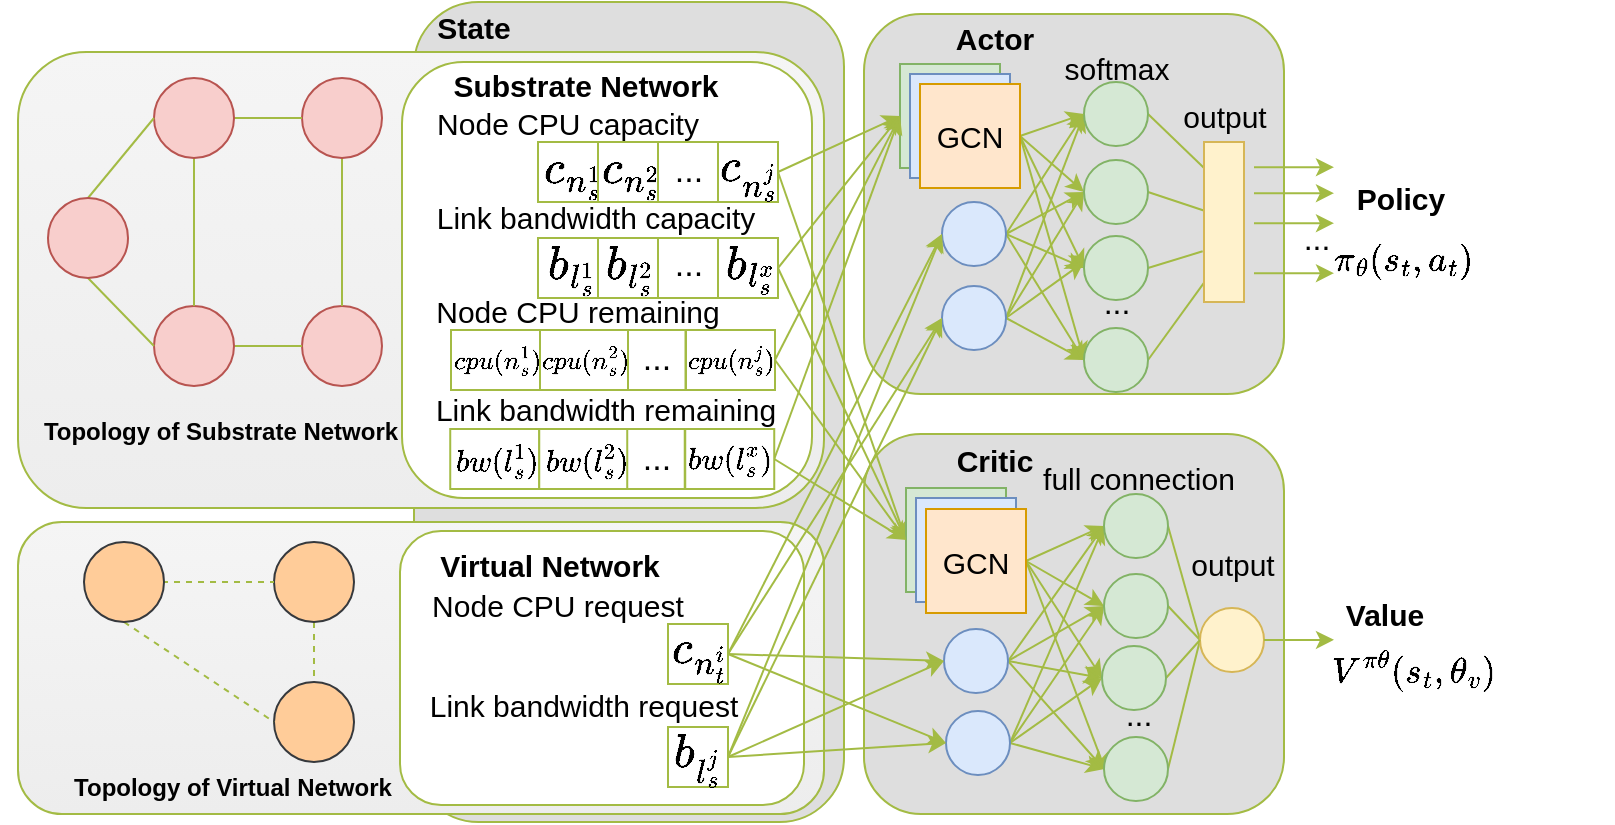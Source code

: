 <mxfile>
    <diagram id="bUGtnIIeNgMEQNAdtqXJ" name="第 1 页">
        <mxGraphModel dx="640" dy="590" grid="1" gridSize="10" guides="1" tooltips="1" connect="1" arrows="1" fold="1" page="1" pageScale="1" pageWidth="782" pageHeight="415" math="1" shadow="0">
            <root>
                <mxCell id="0"/>
                <mxCell id="1" parent="0"/>
                <mxCell id="161" value="" style="rounded=1;whiteSpace=wrap;html=1;fontSize=15;fillColor=#DEDEDE;fontColor=#333333;strokeColor=#A3BB44;gradientColor=none;autosize=0;" parent="1" vertex="1">
                    <mxGeometry x="432" y="217" width="210" height="190" as="geometry"/>
                </mxCell>
                <mxCell id="12" value="" style="rounded=1;whiteSpace=wrap;fillColor=#DEDEDE;fontColor=#333333;strokeColor=#A3BB44;autosize=0;" parent="1" vertex="1">
                    <mxGeometry x="207" y="1" width="215" height="410" as="geometry"/>
                </mxCell>
                <mxCell id="40" value="" style="rounded=1;whiteSpace=wrap;html=1;fontSize=15;fillColor=#f5f5f5;fontColor=#333333;strokeColor=#A3BB44;gradientColor=#EDEDED;glass=0;shadow=0;autosize=0;labelBorderColor=none;" parent="1" vertex="1">
                    <mxGeometry x="9" y="26" width="403" height="228" as="geometry"/>
                </mxCell>
                <mxCell id="41" value="" style="rounded=1;whiteSpace=wrap;html=1;fontSize=15;fillColor=#f5f5f5;fontColor=#333333;strokeColor=#A3BB44;gradientColor=#EDEDED;autosize=0;glass=0;sketch=0;shadow=0;" parent="1" vertex="1">
                    <mxGeometry x="9" y="261" width="403" height="146" as="geometry"/>
                </mxCell>
                <mxCell id="38" value="Topology of Substrate Network" style="text;html=1;align=center;verticalAlign=middle;resizable=0;points=[];autosize=0;strokeColor=none;fillColor=none;fontSize=12;rounded=0;fontStyle=1" parent="1" vertex="1">
                    <mxGeometry y="206" width="220" height="20" as="geometry"/>
                </mxCell>
                <mxCell id="39" value="Topology of Virtual Network" style="text;html=1;align=center;verticalAlign=middle;resizable=0;points=[];autosize=0;strokeColor=none;fillColor=none;fontSize=12;rounded=0;fontStyle=1" parent="1" vertex="1">
                    <mxGeometry x="16" y="384" width="200" height="20" as="geometry"/>
                </mxCell>
                <mxCell id="14" value="" style="ellipse;whiteSpace=wrap;html=1;aspect=fixed;fillColor=#f8cecc;strokeColor=#b85450;autosize=0;rounded=0;" parent="1" vertex="1">
                    <mxGeometry x="151" y="153" width="40" height="40" as="geometry"/>
                </mxCell>
                <mxCell id="36" style="edgeStyle=none;html=1;exitX=1;exitY=0.5;exitDx=0;exitDy=0;entryX=0;entryY=0.5;entryDx=0;entryDy=0;endArrow=none;endFill=0;strokeColor=#A3BB44;rounded=0;" parent="1" source="21" target="14" edge="1">
                    <mxGeometry relative="1" as="geometry"/>
                </mxCell>
                <mxCell id="21" value="" style="ellipse;whiteSpace=wrap;html=1;aspect=fixed;fillColor=#f8cecc;strokeColor=#b85450;autosize=0;rounded=0;" parent="1" vertex="1">
                    <mxGeometry x="77" y="153" width="40" height="40" as="geometry"/>
                </mxCell>
                <mxCell id="34" style="edgeStyle=none;html=1;exitX=0.5;exitY=1;exitDx=0;exitDy=0;entryX=0.5;entryY=0;entryDx=0;entryDy=0;endArrow=none;endFill=0;strokeColor=#A3BB44;rounded=0;" parent="1" source="22" target="14" edge="1">
                    <mxGeometry relative="1" as="geometry"/>
                </mxCell>
                <mxCell id="22" value="" style="ellipse;whiteSpace=wrap;html=1;aspect=fixed;fillColor=#f8cecc;strokeColor=#b85450;autosize=0;rounded=0;" parent="1" vertex="1">
                    <mxGeometry x="151" y="39" width="40" height="40" as="geometry"/>
                </mxCell>
                <mxCell id="33" style="edgeStyle=none;html=1;exitX=1;exitY=0.5;exitDx=0;exitDy=0;entryX=0;entryY=0.5;entryDx=0;entryDy=0;endArrow=none;endFill=0;strokeColor=#A3BB44;rounded=0;" parent="1" source="23" target="22" edge="1">
                    <mxGeometry relative="1" as="geometry"/>
                </mxCell>
                <mxCell id="35" style="edgeStyle=none;html=1;exitX=0.5;exitY=1;exitDx=0;exitDy=0;entryX=0.5;entryY=0;entryDx=0;entryDy=0;endArrow=none;endFill=0;strokeColor=#A3BB44;rounded=0;" parent="1" source="23" target="21" edge="1">
                    <mxGeometry relative="1" as="geometry"/>
                </mxCell>
                <mxCell id="23" value="" style="ellipse;whiteSpace=wrap;html=1;aspect=fixed;fillColor=#f8cecc;strokeColor=#b85450;autosize=0;rounded=0;" parent="1" vertex="1">
                    <mxGeometry x="77" y="39" width="40" height="40" as="geometry"/>
                </mxCell>
                <mxCell id="31" style="edgeStyle=none;html=1;exitX=0.5;exitY=0;exitDx=0;exitDy=0;entryX=0;entryY=0.5;entryDx=0;entryDy=0;endArrow=none;endFill=0;strokeColor=#A3BB44;rounded=0;" parent="1" source="24" target="23" edge="1">
                    <mxGeometry relative="1" as="geometry"/>
                </mxCell>
                <mxCell id="32" style="edgeStyle=none;html=1;exitX=0.5;exitY=1;exitDx=0;exitDy=0;entryX=0;entryY=0.5;entryDx=0;entryDy=0;endArrow=none;endFill=0;strokeColor=#A3BB44;rounded=0;" parent="1" source="24" target="21" edge="1">
                    <mxGeometry relative="1" as="geometry">
                        <mxPoint x="44" y="140" as="sourcePoint"/>
                    </mxGeometry>
                </mxCell>
                <mxCell id="24" value="" style="ellipse;whiteSpace=wrap;html=1;aspect=fixed;fillColor=#f8cecc;strokeColor=#b85450;autosize=0;rounded=0;" parent="1" vertex="1">
                    <mxGeometry x="24" y="99" width="40" height="40" as="geometry"/>
                </mxCell>
                <mxCell id="25" value="" style="ellipse;whiteSpace=wrap;html=1;aspect=fixed;fillColor=#ffcc99;strokeColor=#36393d;autosize=0;rounded=0;" parent="1" vertex="1">
                    <mxGeometry x="137" y="341" width="40" height="40" as="geometry"/>
                </mxCell>
                <mxCell id="30" style="edgeStyle=none;html=1;exitX=0.5;exitY=1;exitDx=0;exitDy=0;entryX=0.5;entryY=0;entryDx=0;entryDy=0;endArrow=none;endFill=0;strokeColor=#A3BB44;dashed=1;rounded=0;" parent="1" source="26" target="25" edge="1">
                    <mxGeometry relative="1" as="geometry"/>
                </mxCell>
                <mxCell id="26" value="" style="ellipse;whiteSpace=wrap;html=1;aspect=fixed;fillColor=#ffcc99;strokeColor=#36393d;autosize=0;rounded=0;" parent="1" vertex="1">
                    <mxGeometry x="137" y="271" width="40" height="40" as="geometry"/>
                </mxCell>
                <mxCell id="28" style="edgeStyle=none;html=1;exitX=0.5;exitY=1;exitDx=0;exitDy=0;entryX=0;entryY=0.5;entryDx=0;entryDy=0;endArrow=none;endFill=0;strokeColor=#A3BB44;dashed=1;rounded=0;" parent="1" source="27" target="25" edge="1">
                    <mxGeometry relative="1" as="geometry"/>
                </mxCell>
                <mxCell id="29" style="edgeStyle=none;html=1;exitX=1;exitY=0.5;exitDx=0;exitDy=0;endArrow=none;endFill=0;strokeColor=#A3BB44;dashed=1;rounded=0;" parent="1" target="26" edge="1">
                    <mxGeometry relative="1" as="geometry">
                        <mxPoint x="63" y="291" as="sourcePoint"/>
                    </mxGeometry>
                </mxCell>
                <mxCell id="27" value="" style="ellipse;whiteSpace=wrap;html=1;aspect=fixed;fillColor=#ffcc99;strokeColor=#36393d;autosize=0;rounded=0;" parent="1" vertex="1">
                    <mxGeometry x="42" y="271" width="40" height="40" as="geometry"/>
                </mxCell>
                <mxCell id="42" value="State" style="text;align=center;verticalAlign=middle;resizable=0;points=[];autosize=0;strokeColor=none;fillColor=none;fontSize=15;fontStyle=1;rounded=0;" parent="1" vertex="1">
                    <mxGeometry x="212" y="3" width="50" height="20" as="geometry"/>
                </mxCell>
                <mxCell id="66" value="" style="rounded=1;whiteSpace=wrap;fontSize=15;fillColor=default;gradientColor=none;autosize=0;strokeColor=#A3BB44;" parent="1" vertex="1">
                    <mxGeometry x="201" y="31" width="205" height="218" as="geometry"/>
                </mxCell>
                <mxCell id="85" value="" style="rounded=1;whiteSpace=wrap;fontSize=15;fillColor=default;gradientColor=none;autosize=0;strokeColor=#A3BB44;" parent="1" vertex="1">
                    <mxGeometry x="200" y="265.5" width="202" height="137" as="geometry"/>
                </mxCell>
                <mxCell id="50" value="Virtual Network" style="text;align=center;verticalAlign=middle;resizable=0;points=[];autosize=0;strokeColor=none;fillColor=none;fontSize=15;fontStyle=1;rounded=0;" parent="1" vertex="1">
                    <mxGeometry x="210" y="272" width="130" height="20" as="geometry"/>
                </mxCell>
                <mxCell id="51" value="Node CPU request" style="text;align=center;verticalAlign=middle;resizable=0;points=[];autosize=0;strokeColor=none;fillColor=none;fontSize=15;rounded=0;" parent="1" vertex="1">
                    <mxGeometry x="209" y="292" width="140" height="20" as="geometry"/>
                </mxCell>
                <mxCell id="52" value="Link bandwidth request" style="text;align=center;verticalAlign=middle;resizable=0;points=[];autosize=0;strokeColor=none;fillColor=none;fontSize=15;rounded=0;" parent="1" vertex="1">
                    <mxGeometry x="207" y="342" width="170" height="20" as="geometry"/>
                </mxCell>
                <mxCell id="43" value="Substrate Network" style="text;align=center;verticalAlign=middle;resizable=0;points=[];autosize=0;strokeColor=none;fillColor=none;fontSize=15;fontStyle=1;rounded=0;" parent="1" vertex="1">
                    <mxGeometry x="218" y="32" width="150" height="20" as="geometry"/>
                </mxCell>
                <mxCell id="44" value="Node CPU capacity" style="text;align=center;verticalAlign=middle;resizable=0;points=[];autosize=0;strokeColor=none;fillColor=none;fontSize=15;rounded=0;" parent="1" vertex="1">
                    <mxGeometry x="209" y="51" width="150" height="20" as="geometry"/>
                </mxCell>
                <mxCell id="46" value="Node CPU remaining" style="text;align=center;verticalAlign=middle;resizable=0;points=[];autosize=0;strokeColor=none;fillColor=none;fontSize=15;rounded=0;" parent="1" vertex="1">
                    <mxGeometry x="209" y="145" width="160" height="20" as="geometry"/>
                </mxCell>
                <mxCell id="47" value="Link bandwidth remaining" style="text;align=center;verticalAlign=middle;resizable=0;points=[];autosize=0;strokeColor=none;fillColor=none;fontSize=15;rounded=0;" parent="1" vertex="1">
                    <mxGeometry x="208" y="194" width="190" height="20" as="geometry"/>
                </mxCell>
                <mxCell id="160" value="" style="rounded=1;whiteSpace=wrap;html=1;fontSize=15;fillColor=#DEDEDE;fontColor=#333333;strokeColor=#A3BB44;gradientColor=none;autosize=0;" parent="1" vertex="1">
                    <mxGeometry x="432" y="7" width="210" height="190" as="geometry"/>
                </mxCell>
                <mxCell id="162" value="Actor" style="text;html=1;align=center;verticalAlign=middle;resizable=0;points=[];autosize=0;strokeColor=none;fillColor=none;fontSize=15;fontStyle=1;rounded=0;" parent="1" vertex="1">
                    <mxGeometry x="472" y="9" width="50" height="20" as="geometry"/>
                </mxCell>
                <mxCell id="163" value="Critic" style="text;html=1;align=center;verticalAlign=middle;resizable=0;points=[];autosize=0;strokeColor=none;fillColor=none;fontSize=15;fontStyle=1;rounded=0;" parent="1" vertex="1">
                    <mxGeometry x="472" y="219.5" width="50" height="20" as="geometry"/>
                </mxCell>
                <mxCell id="205" style="edgeStyle=none;html=1;exitX=1;exitY=0.5;exitDx=0;exitDy=0;entryX=0;entryY=0.5;entryDx=0;entryDy=0;fontSize=15;endArrow=classic;endFill=1;strokeColor=#A3BB44;rounded=0;" parent="1" source="164" target="173" edge="1">
                    <mxGeometry relative="1" as="geometry"/>
                </mxCell>
                <mxCell id="207" style="edgeStyle=none;html=1;exitX=1;exitY=0.5;exitDx=0;exitDy=0;entryX=0;entryY=0.5;entryDx=0;entryDy=0;fontSize=15;endArrow=classic;endFill=1;strokeColor=#A3BB44;rounded=0;" parent="1" source="164" target="174" edge="1">
                    <mxGeometry relative="1" as="geometry"/>
                </mxCell>
                <mxCell id="233" style="edgeStyle=none;html=1;exitX=1;exitY=0.5;exitDx=0;exitDy=0;entryX=0;entryY=0.5;entryDx=0;entryDy=0;fontSize=16;endArrow=classic;endFill=1;strokeColor=#A3BB44;rounded=0;" parent="1" source="164" target="229" edge="1">
                    <mxGeometry relative="1" as="geometry"/>
                </mxCell>
                <mxCell id="332" style="edgeStyle=none;html=1;exitX=1;exitY=0.5;exitDx=0;exitDy=0;fontSize=17;endArrow=classic;endFill=1;strokeColor=#A3BB44;rounded=0;" parent="1" source="164" edge="1">
                    <mxGeometry relative="1" as="geometry">
                        <mxPoint x="542" y="57" as="targetPoint"/>
                    </mxGeometry>
                </mxCell>
                <mxCell id="164" value="" style="ellipse;whiteSpace=wrap;html=1;aspect=fixed;fontSize=15;fillColor=#dae8fc;autosize=0;strokeColor=#6c8ebf;rounded=0;" parent="1" vertex="1">
                    <mxGeometry x="471" y="101" width="32" height="32" as="geometry"/>
                </mxCell>
                <mxCell id="203" style="edgeStyle=none;html=1;exitX=1;exitY=0.5;exitDx=0;exitDy=0;entryX=0;entryY=0.5;entryDx=0;entryDy=0;fontSize=15;endArrow=classic;endFill=1;strokeColor=#A3BB44;rounded=0;" parent="1" source="165" target="173" edge="1">
                    <mxGeometry relative="1" as="geometry"/>
                </mxCell>
                <mxCell id="204" style="edgeStyle=none;html=1;exitX=1;exitY=0.5;exitDx=0;exitDy=0;entryX=0;entryY=0.5;entryDx=0;entryDy=0;fontSize=15;endArrow=classic;endFill=1;strokeColor=#A3BB44;rounded=0;" parent="1" source="165" target="174" edge="1">
                    <mxGeometry relative="1" as="geometry"/>
                </mxCell>
                <mxCell id="231" style="edgeStyle=none;html=1;exitX=1;exitY=0.5;exitDx=0;exitDy=0;entryX=0;entryY=0.5;entryDx=0;entryDy=0;fontSize=16;endArrow=classic;endFill=1;strokeColor=#A3BB44;rounded=0;" parent="1" source="165" target="229" edge="1">
                    <mxGeometry relative="1" as="geometry"/>
                </mxCell>
                <mxCell id="206" style="edgeStyle=none;html=1;exitX=1;exitY=0.5;exitDx=0;exitDy=0;entryX=0;entryY=0.5;entryDx=0;entryDy=0;fontSize=15;endArrow=classic;endFill=1;strokeColor=#A3BB44;rounded=0;" parent="1" source="166" target="172" edge="1">
                    <mxGeometry relative="1" as="geometry"/>
                </mxCell>
                <mxCell id="208" style="edgeStyle=none;html=1;exitX=1;exitY=0.5;exitDx=0;exitDy=0;entryX=0;entryY=0.5;entryDx=0;entryDy=0;fontSize=15;endArrow=classic;endFill=1;strokeColor=#A3BB44;rounded=0;" parent="1" source="166" target="173" edge="1">
                    <mxGeometry relative="1" as="geometry"/>
                </mxCell>
                <mxCell id="209" style="edgeStyle=none;html=1;exitX=1;exitY=0.5;exitDx=0;exitDy=0;entryX=0;entryY=0.5;entryDx=0;entryDy=0;fontSize=15;endArrow=classic;endFill=1;strokeColor=#A3BB44;rounded=0;" parent="1" source="166" target="174" edge="1">
                    <mxGeometry relative="1" as="geometry"/>
                </mxCell>
                <mxCell id="234" style="edgeStyle=none;html=1;exitX=1;exitY=0.5;exitDx=0;exitDy=0;fontSize=16;endArrow=classic;endFill=1;strokeColor=#A3BB44;rounded=0;" parent="1" source="166" edge="1">
                    <mxGeometry relative="1" as="geometry">
                        <mxPoint x="542" y="131" as="targetPoint"/>
                    </mxGeometry>
                </mxCell>
                <mxCell id="166" value="" style="ellipse;whiteSpace=wrap;html=1;aspect=fixed;fontSize=15;fillColor=#dae8fc;autosize=0;strokeColor=#6c8ebf;rounded=0;" parent="1" vertex="1">
                    <mxGeometry x="471" y="143" width="32" height="32" as="geometry"/>
                </mxCell>
                <mxCell id="211" style="edgeStyle=none;html=1;exitX=1;exitY=0.5;exitDx=0;exitDy=0;entryX=0;entryY=0.5;entryDx=0;entryDy=0;fontSize=15;endArrow=classic;endFill=1;strokeColor=#A3BB44;rounded=0;" parent="1" source="169" target="176" edge="1">
                    <mxGeometry relative="1" as="geometry"/>
                </mxCell>
                <mxCell id="213" style="edgeStyle=none;html=1;exitX=1;exitY=0.5;exitDx=0;exitDy=0;entryX=0;entryY=0.5;entryDx=0;entryDy=0;fontSize=15;endArrow=classic;endFill=1;strokeColor=#A3BB44;rounded=0;" parent="1" source="169" target="175" edge="1">
                    <mxGeometry relative="1" as="geometry"/>
                </mxCell>
                <mxCell id="215" style="edgeStyle=none;html=1;exitX=1;exitY=0.5;exitDx=0;exitDy=0;entryX=0;entryY=0.5;entryDx=0;entryDy=0;fontSize=15;endArrow=classic;endFill=1;strokeColor=#A3BB44;rounded=0;" parent="1" source="169" target="177" edge="1">
                    <mxGeometry relative="1" as="geometry"/>
                </mxCell>
                <mxCell id="246" style="edgeStyle=none;html=1;exitX=1;exitY=0.5;exitDx=0;exitDy=0;fontSize=10;endArrow=classic;endFill=1;entryX=0;entryY=0.5;entryDx=0;entryDy=0;strokeColor=#A3BB44;rounded=0;" parent="1" source="169" target="243" edge="1">
                    <mxGeometry relative="1" as="geometry">
                        <mxPoint x="552" y="335" as="targetPoint"/>
                    </mxGeometry>
                </mxCell>
                <mxCell id="169" value="" style="ellipse;whiteSpace=wrap;html=1;aspect=fixed;fontSize=15;fillColor=#dae8fc;autosize=0;strokeColor=#6c8ebf;rounded=0;" parent="1" vertex="1">
                    <mxGeometry x="472" y="314.5" width="32" height="32" as="geometry"/>
                </mxCell>
                <mxCell id="210" style="edgeStyle=none;html=1;exitX=1;exitY=0.5;exitDx=0;exitDy=0;entryX=0;entryY=0.5;entryDx=0;entryDy=0;fontSize=15;endArrow=classic;endFill=1;strokeColor=#A3BB44;rounded=0;" parent="1" source="170" target="175" edge="1">
                    <mxGeometry relative="1" as="geometry"/>
                </mxCell>
                <mxCell id="212" style="edgeStyle=none;html=1;exitX=1;exitY=0.5;exitDx=0;exitDy=0;fontSize=15;endArrow=classic;endFill=1;entryX=0;entryY=0.5;entryDx=0;entryDy=0;strokeColor=#A3BB44;rounded=0;" parent="1" source="170" target="176" edge="1">
                    <mxGeometry relative="1" as="geometry">
                        <mxPoint x="552" y="335" as="targetPoint"/>
                    </mxGeometry>
                </mxCell>
                <mxCell id="217" style="edgeStyle=none;html=1;exitX=1;exitY=0.5;exitDx=0;exitDy=0;entryX=0.031;entryY=0.543;entryDx=0;entryDy=0;entryPerimeter=0;fontSize=15;endArrow=classic;endFill=1;strokeColor=#A3BB44;rounded=0;" parent="1" source="170" target="177" edge="1">
                    <mxGeometry relative="1" as="geometry"/>
                </mxCell>
                <mxCell id="245" style="edgeStyle=none;html=1;exitX=1;exitY=0.5;exitDx=0;exitDy=0;entryX=0;entryY=0.5;entryDx=0;entryDy=0;fontSize=10;endArrow=classic;endFill=1;strokeColor=#A3BB44;rounded=0;" parent="1" source="170" target="243" edge="1">
                    <mxGeometry relative="1" as="geometry"/>
                </mxCell>
                <mxCell id="214" style="edgeStyle=none;html=1;exitX=1;exitY=0.5;exitDx=0;exitDy=0;entryX=0;entryY=0.5;entryDx=0;entryDy=0;fontSize=15;endArrow=classic;endFill=1;strokeColor=#A3BB44;rounded=0;" parent="1" source="171" target="176" edge="1">
                    <mxGeometry relative="1" as="geometry"/>
                </mxCell>
                <mxCell id="216" style="edgeStyle=none;html=1;exitX=1;exitY=0.5;exitDx=0;exitDy=0;entryX=0;entryY=0.5;entryDx=0;entryDy=0;fontSize=15;endArrow=classic;endFill=1;strokeColor=#A3BB44;rounded=0;" parent="1" source="171" target="175" edge="1">
                    <mxGeometry relative="1" as="geometry"/>
                </mxCell>
                <mxCell id="218" style="edgeStyle=none;html=1;exitX=1;exitY=0.5;exitDx=0;exitDy=0;fontSize=15;endArrow=classic;endFill=1;entryX=0;entryY=0.5;entryDx=0;entryDy=0;strokeColor=#A3BB44;rounded=0;" parent="1" source="171" target="177" edge="1">
                    <mxGeometry relative="1" as="geometry">
                        <mxPoint x="552" y="371.5" as="targetPoint"/>
                    </mxGeometry>
                </mxCell>
                <mxCell id="247" style="edgeStyle=none;html=1;exitX=1;exitY=0.5;exitDx=0;exitDy=0;entryX=0;entryY=0.5;entryDx=0;entryDy=0;fontSize=10;endArrow=classic;endFill=1;strokeColor=#A3BB44;rounded=0;" parent="1" source="171" target="243" edge="1">
                    <mxGeometry relative="1" as="geometry"/>
                </mxCell>
                <mxCell id="171" value="" style="ellipse;whiteSpace=wrap;html=1;aspect=fixed;fontSize=15;fillColor=#dae8fc;autosize=0;strokeColor=#6c8ebf;rounded=0;" parent="1" vertex="1">
                    <mxGeometry x="473" y="355.5" width="32" height="32" as="geometry"/>
                </mxCell>
                <mxCell id="222" style="edgeStyle=none;html=1;exitX=1;exitY=0.5;exitDx=0;exitDy=0;entryX=0.034;entryY=0.17;entryDx=0;entryDy=0;entryPerimeter=0;fontSize=10;endArrow=none;endFill=0;strokeColor=#A3BB44;rounded=0;" parent="1" source="172" target="220" edge="1">
                    <mxGeometry relative="1" as="geometry"/>
                </mxCell>
                <mxCell id="172" value="" style="ellipse;whiteSpace=wrap;html=1;aspect=fixed;fontSize=15;fillColor=#d5e8d4;autosize=0;strokeColor=#82b366;rounded=0;" parent="1" vertex="1">
                    <mxGeometry x="542" y="41" width="32" height="32" as="geometry"/>
                </mxCell>
                <mxCell id="223" style="edgeStyle=none;html=1;exitX=1;exitY=0.5;exitDx=0;exitDy=0;entryX=0.05;entryY=0.433;entryDx=0;entryDy=0;entryPerimeter=0;fontSize=10;endArrow=none;endFill=0;strokeColor=#A3BB44;rounded=0;" parent="1" source="173" target="220" edge="1">
                    <mxGeometry relative="1" as="geometry"/>
                </mxCell>
                <mxCell id="173" value="" style="ellipse;whiteSpace=wrap;html=1;aspect=fixed;fontSize=15;fillColor=#d5e8d4;autosize=0;strokeColor=#82b366;rounded=0;" parent="1" vertex="1">
                    <mxGeometry x="542" y="80" width="32" height="32" as="geometry"/>
                </mxCell>
                <mxCell id="224" style="edgeStyle=none;html=1;exitX=1;exitY=0.5;exitDx=0;exitDy=0;entryX=0.007;entryY=0.877;entryDx=0;entryDy=0;entryPerimeter=0;fontSize=10;endArrow=none;endFill=0;strokeColor=#A3BB44;rounded=0;" parent="1" source="174" target="220" edge="1">
                    <mxGeometry relative="1" as="geometry"/>
                </mxCell>
                <mxCell id="174" value="" style="ellipse;whiteSpace=wrap;html=1;aspect=fixed;fontSize=15;fillColor=#d5e8d4;autosize=0;strokeColor=#82b366;rounded=0;" parent="1" vertex="1">
                    <mxGeometry x="542" y="164" width="32" height="32" as="geometry"/>
                </mxCell>
                <mxCell id="248" style="edgeStyle=none;html=1;exitX=1;exitY=0.5;exitDx=0;exitDy=0;entryX=0;entryY=0.5;entryDx=0;entryDy=0;fontSize=10;endArrow=none;endFill=0;strokeColor=#A3BB44;rounded=0;" parent="1" source="175" target="242" edge="1">
                    <mxGeometry relative="1" as="geometry"/>
                </mxCell>
                <mxCell id="175" value="" style="ellipse;whiteSpace=wrap;html=1;aspect=fixed;fontSize=15;fillColor=#d5e8d4;autosize=0;strokeColor=#82b366;rounded=0;" parent="1" vertex="1">
                    <mxGeometry x="552" y="247" width="32" height="32" as="geometry"/>
                </mxCell>
                <mxCell id="249" style="edgeStyle=none;html=1;exitX=1;exitY=0.5;exitDx=0;exitDy=0;fontSize=10;endArrow=none;endFill=0;entryX=0;entryY=0.5;entryDx=0;entryDy=0;strokeColor=#A3BB44;rounded=0;" parent="1" source="176" target="242" edge="1">
                    <mxGeometry relative="1" as="geometry">
                        <mxPoint x="602" y="315" as="targetPoint"/>
                    </mxGeometry>
                </mxCell>
                <mxCell id="176" value="" style="ellipse;whiteSpace=wrap;html=1;aspect=fixed;fontSize=15;fillColor=#d5e8d4;autosize=0;strokeColor=#82b366;rounded=0;" parent="1" vertex="1">
                    <mxGeometry x="552" y="287" width="32" height="32" as="geometry"/>
                </mxCell>
                <mxCell id="251" style="edgeStyle=none;html=1;exitX=1;exitY=0.5;exitDx=0;exitDy=0;entryX=0;entryY=0.5;entryDx=0;entryDy=0;fontSize=10;endArrow=none;endFill=0;strokeColor=#A3BB44;rounded=0;" parent="1" source="177" target="242" edge="1">
                    <mxGeometry relative="1" as="geometry"/>
                </mxCell>
                <mxCell id="177" value="" style="ellipse;whiteSpace=wrap;html=1;aspect=fixed;fontSize=15;fillColor=#d5e8d4;autosize=0;strokeColor=#82b366;rounded=0;" parent="1" vertex="1">
                    <mxGeometry x="552" y="368.5" width="32" height="32" as="geometry"/>
                </mxCell>
                <mxCell id="219" value="softmax" style="text;html=1;align=center;verticalAlign=middle;resizable=0;points=[];autosize=0;strokeColor=none;fillColor=none;fontSize=15;rounded=0;" parent="1" vertex="1">
                    <mxGeometry x="533" y="24" width="50" height="20" as="geometry"/>
                </mxCell>
                <mxCell id="220" value="" style="rounded=0;whiteSpace=wrap;html=1;shadow=0;glass=0;fontSize=10;fillColor=#fff2cc;autosize=0;strokeColor=#d6b656;" parent="1" vertex="1">
                    <mxGeometry x="602" y="71" width="20" height="80" as="geometry"/>
                </mxCell>
                <mxCell id="225" value="" style="endArrow=classic;html=1;fontSize=10;strokeColor=#A3BB44;rounded=0;" parent="1" edge="1">
                    <mxGeometry width="50" height="50" relative="1" as="geometry">
                        <mxPoint x="627" y="83.6" as="sourcePoint"/>
                        <mxPoint x="667" y="83.6" as="targetPoint"/>
                    </mxGeometry>
                </mxCell>
                <mxCell id="226" value="" style="endArrow=classic;html=1;fontSize=10;strokeColor=#A3BB44;rounded=0;" parent="1" edge="1">
                    <mxGeometry width="50" height="50" relative="1" as="geometry">
                        <mxPoint x="627.0" y="96.6" as="sourcePoint"/>
                        <mxPoint x="667.0" y="96.6" as="targetPoint"/>
                    </mxGeometry>
                </mxCell>
                <mxCell id="227" value="" style="endArrow=classic;html=1;fontSize=10;strokeColor=#A3BB44;rounded=0;" parent="1" edge="1">
                    <mxGeometry width="50" height="50" relative="1" as="geometry">
                        <mxPoint x="627.0" y="111.6" as="sourcePoint"/>
                        <mxPoint x="667.0" y="111.6" as="targetPoint"/>
                    </mxGeometry>
                </mxCell>
                <mxCell id="228" value="" style="endArrow=classic;html=1;fontSize=10;strokeColor=#A3BB44;rounded=0;" parent="1" edge="1">
                    <mxGeometry width="50" height="50" relative="1" as="geometry">
                        <mxPoint x="627.0" y="136.6" as="sourcePoint"/>
                        <mxPoint x="667.0" y="136.6" as="targetPoint"/>
                    </mxGeometry>
                </mxCell>
                <mxCell id="235" style="edgeStyle=none;html=1;exitX=1;exitY=0.5;exitDx=0;exitDy=0;fontSize=16;endArrow=none;endFill=0;entryX=-0.033;entryY=0.683;entryDx=0;entryDy=0;entryPerimeter=0;strokeColor=#A3BB44;rounded=0;" parent="1" source="229" target="220" edge="1">
                    <mxGeometry relative="1" as="geometry"/>
                </mxCell>
                <mxCell id="229" value="" style="ellipse;whiteSpace=wrap;html=1;aspect=fixed;fontSize=15;fillColor=#d5e8d4;autosize=0;strokeColor=#82b366;rounded=0;" parent="1" vertex="1">
                    <mxGeometry x="542" y="118" width="32" height="32" as="geometry"/>
                </mxCell>
                <mxCell id="230" value="..." style="text;html=1;align=center;verticalAlign=middle;resizable=0;points=[];autosize=0;strokeColor=none;fillColor=none;fontSize=16;rounded=0;" parent="1" vertex="1">
                    <mxGeometry x="543" y="141" width="30" height="20" as="geometry"/>
                </mxCell>
                <mxCell id="236" value="..." style="text;html=1;align=center;verticalAlign=middle;resizable=0;points=[];autosize=0;strokeColor=none;fillColor=none;fontSize=16;rounded=0;" parent="1" vertex="1">
                    <mxGeometry x="643" y="109" width="30" height="20" as="geometry"/>
                </mxCell>
                <mxCell id="238" value="output" style="text;html=1;align=center;verticalAlign=middle;resizable=0;points=[];autosize=0;strokeColor=none;fillColor=none;fontSize=15;rounded=0;" parent="1" vertex="1">
                    <mxGeometry x="592" y="48" width="40" height="20" as="geometry"/>
                </mxCell>
                <mxCell id="239" value="Policy" style="text;html=1;align=center;verticalAlign=middle;resizable=0;points=[];autosize=0;strokeColor=none;fillColor=none;fontSize=15;fontStyle=1;rounded=0;" parent="1" vertex="1">
                    <mxGeometry x="680" y="89" width="40" height="20" as="geometry"/>
                </mxCell>
                <mxCell id="241" value="full connection" style="text;html=1;align=center;verticalAlign=middle;resizable=0;points=[];autosize=0;strokeColor=none;fillColor=none;fontSize=15;rounded=0;" parent="1" vertex="1">
                    <mxGeometry x="529" y="229" width="80" height="20" as="geometry"/>
                </mxCell>
                <mxCell id="242" value="" style="ellipse;whiteSpace=wrap;html=1;aspect=fixed;fontSize=15;fillColor=#fff2cc;autosize=0;strokeColor=#d6b656;rounded=0;" parent="1" vertex="1">
                    <mxGeometry x="600" y="304" width="32" height="32" as="geometry"/>
                </mxCell>
                <mxCell id="250" style="edgeStyle=none;html=1;exitX=1;exitY=0.5;exitDx=0;exitDy=0;entryX=0;entryY=0.5;entryDx=0;entryDy=0;fontSize=10;endArrow=none;endFill=0;strokeColor=#A3BB44;rounded=0;" parent="1" source="243" target="242" edge="1">
                    <mxGeometry relative="1" as="geometry"/>
                </mxCell>
                <mxCell id="243" value="" style="ellipse;whiteSpace=wrap;html=1;aspect=fixed;fontSize=15;fillColor=#d5e8d4;autosize=0;strokeColor=#82b366;rounded=0;" parent="1" vertex="1">
                    <mxGeometry x="551" y="323" width="32" height="32" as="geometry"/>
                </mxCell>
                <mxCell id="244" value="..." style="text;html=1;align=center;verticalAlign=middle;resizable=0;points=[];autosize=0;strokeColor=none;fillColor=none;fontSize=16;rounded=0;" parent="1" vertex="1">
                    <mxGeometry x="554" y="346.5" width="30" height="20" as="geometry"/>
                </mxCell>
                <mxCell id="252" value="output" style="text;html=1;align=center;verticalAlign=middle;resizable=0;points=[];autosize=0;strokeColor=none;fillColor=none;fontSize=15;rounded=0;" parent="1" vertex="1">
                    <mxGeometry x="596" y="272" width="40" height="20" as="geometry"/>
                </mxCell>
                <mxCell id="254" value="Value" style="text;html=1;align=center;verticalAlign=middle;resizable=0;points=[];autosize=0;strokeColor=none;fillColor=none;fontSize=15;fontStyle=1;rounded=0;" parent="1" vertex="1">
                    <mxGeometry x="672" y="297" width="40" height="20" as="geometry"/>
                </mxCell>
                <mxCell id="255" value="$$\pi_{\theta}(s_t,a_t)$$" style="text;html=1;align=center;verticalAlign=middle;resizable=0;points=[];autosize=0;strokeColor=none;fillColor=none;fontSize=15;rounded=0;" parent="1" vertex="1">
                    <mxGeometry x="641" y="120" width="120" height="20" as="geometry"/>
                </mxCell>
                <mxCell id="256" value="$$V^{\pi\theta}(s_t,\theta_v)$$" style="text;html=1;align=center;verticalAlign=middle;resizable=0;points=[];autosize=0;strokeColor=none;fillColor=none;fontSize=15;rounded=0;" parent="1" vertex="1">
                    <mxGeometry x="631" y="325" width="150" height="20" as="geometry"/>
                </mxCell>
                <mxCell id="257" value="" style="endArrow=classic;html=1;fontSize=10;strokeColor=#A3BB44;rounded=0;" parent="1" edge="1">
                    <mxGeometry width="50" height="50" relative="1" as="geometry">
                        <mxPoint x="632" y="320" as="sourcePoint"/>
                        <mxPoint x="667.0" y="319.93" as="targetPoint"/>
                    </mxGeometry>
                </mxCell>
                <mxCell id="273" value="Link bandwidth capacity" style="text;align=center;verticalAlign=middle;resizable=0;points=[];autosize=0;strokeColor=none;fillColor=none;fontSize=15;rounded=0;" parent="1" vertex="1">
                    <mxGeometry x="223" y="98" width="150" height="20" as="geometry"/>
                </mxCell>
                <mxCell id="274" value="" style="rounded=0;whiteSpace=wrap;html=1;fontSize=12;strokeColor=#A3BB44;" parent="1" vertex="1">
                    <mxGeometry x="269" y="71" width="30" height="30" as="geometry"/>
                </mxCell>
                <mxCell id="263" value="$$c_{n_s^1}$$" style="text;html=1;align=center;verticalAlign=middle;resizable=0;points=[];autosize=0;strokeColor=none;fillColor=none;fontSize=20;rounded=0;" parent="1" vertex="1">
                    <mxGeometry x="236" y="71" width="100" height="30" as="geometry"/>
                </mxCell>
                <mxCell id="278" value="" style="rounded=0;whiteSpace=wrap;html=1;fontSize=12;strokeColor=#A3BB44;" parent="1" vertex="1">
                    <mxGeometry x="299" y="71" width="30" height="30" as="geometry"/>
                </mxCell>
                <mxCell id="279" value="" style="rounded=0;whiteSpace=wrap;html=1;fontSize=12;strokeColor=#A3BB44;" parent="1" vertex="1">
                    <mxGeometry x="329" y="71" width="30" height="30" as="geometry"/>
                </mxCell>
                <mxCell id="315" style="edgeStyle=none;html=1;exitX=1;exitY=0.5;exitDx=0;exitDy=0;entryX=0;entryY=0.5;entryDx=0;entryDy=0;fontSize=17;strokeColor=#A3BB44;rounded=0;" parent="1" source="280" target="306" edge="1">
                    <mxGeometry relative="1" as="geometry"/>
                </mxCell>
                <mxCell id="319" style="edgeStyle=none;html=1;exitX=1;exitY=0.5;exitDx=0;exitDy=0;entryX=0;entryY=0.5;entryDx=0;entryDy=0;fontSize=17;strokeColor=#A3BB44;rounded=0;" parent="1" source="280" target="307" edge="1">
                    <mxGeometry relative="1" as="geometry"/>
                </mxCell>
                <mxCell id="280" value="" style="rounded=0;whiteSpace=wrap;html=1;fontSize=12;strokeColor=#A3BB44;" parent="1" vertex="1">
                    <mxGeometry x="359" y="71" width="30" height="30" as="geometry"/>
                </mxCell>
                <mxCell id="nRZEbjwyl-34TutgP4im-262" value="$$c_{n_s^2}$$" style="text;html=1;align=center;verticalAlign=middle;resizable=0;points=[];autosize=0;strokeColor=none;fillColor=none;fontSize=20;rounded=0;" parent="1" vertex="1">
                    <mxGeometry x="264.5" y="71" width="100" height="30" as="geometry"/>
                </mxCell>
                <mxCell id="262" value="$$c_{n_s^j}$$" style="text;html=1;align=center;verticalAlign=middle;resizable=0;points=[];autosize=0;strokeColor=none;fillColor=none;fontSize=20;rounded=0;" parent="1" vertex="1">
                    <mxGeometry x="324" y="71" width="100" height="30" as="geometry"/>
                </mxCell>
                <mxCell id="281" value="" style="rounded=0;whiteSpace=wrap;html=1;fontSize=12;strokeColor=#A3BB44;" parent="1" vertex="1">
                    <mxGeometry x="269" y="119" width="30" height="30" as="geometry"/>
                </mxCell>
                <mxCell id="283" value="" style="rounded=0;whiteSpace=wrap;html=1;fontSize=12;strokeColor=#A3BB44;" parent="1" vertex="1">
                    <mxGeometry x="299" y="119" width="30" height="30" as="geometry"/>
                </mxCell>
                <mxCell id="284" value="" style="rounded=0;whiteSpace=wrap;html=1;fontSize=12;strokeColor=#A3BB44;" parent="1" vertex="1">
                    <mxGeometry x="329" y="119" width="30" height="30" as="geometry"/>
                </mxCell>
                <mxCell id="316" style="edgeStyle=none;html=1;exitX=1;exitY=0.5;exitDx=0;exitDy=0;fontSize=17;strokeColor=#A3BB44;rounded=0;entryX=0;entryY=0.5;entryDx=0;entryDy=0;" parent="1" source="285" target="306" edge="1">
                    <mxGeometry relative="1" as="geometry">
                        <mxPoint x="452" y="52" as="targetPoint"/>
                    </mxGeometry>
                </mxCell>
                <mxCell id="320" style="edgeStyle=none;html=1;exitX=1;exitY=0.5;exitDx=0;exitDy=0;fontSize=17;strokeColor=#A3BB44;rounded=0;entryX=0;entryY=0.5;entryDx=0;entryDy=0;" parent="1" source="285" target="307" edge="1">
                    <mxGeometry relative="1" as="geometry">
                        <mxPoint x="452" y="262" as="targetPoint"/>
                    </mxGeometry>
                </mxCell>
                <mxCell id="285" value="" style="rounded=0;whiteSpace=wrap;html=1;fontSize=12;strokeColor=#A3BB44;" parent="1" vertex="1">
                    <mxGeometry x="359" y="119" width="30" height="30" as="geometry"/>
                </mxCell>
                <mxCell id="264" value="$$b_{l_s^1}$$" style="text;html=1;align=center;verticalAlign=middle;resizable=0;points=[];autosize=0;strokeColor=none;fillColor=none;fontSize=20;rounded=0;" parent="1" vertex="1">
                    <mxGeometry x="236" y="119" width="100" height="30" as="geometry"/>
                </mxCell>
                <mxCell id="265" value="$$b_{l_s^2}$$" style="text;html=1;align=center;verticalAlign=middle;resizable=0;points=[];autosize=0;strokeColor=none;fillColor=none;fontSize=20;rounded=0;" parent="1" vertex="1">
                    <mxGeometry x="264.5" y="119" width="100" height="30" as="geometry"/>
                </mxCell>
                <mxCell id="266" value="$$b_{l_s^x}$$" style="text;html=1;align=center;verticalAlign=middle;resizable=0;points=[];autosize=0;strokeColor=none;fillColor=none;fontSize=20;rounded=0;" parent="1" vertex="1">
                    <mxGeometry x="325" y="119" width="100" height="30" as="geometry"/>
                </mxCell>
                <mxCell id="323" style="edgeStyle=none;html=1;exitX=1;exitY=0.5;exitDx=0;exitDy=0;entryX=0;entryY=0.5;entryDx=0;entryDy=0;fontSize=17;strokeColor=#A3BB44;rounded=0;" parent="1" source="302" target="164" edge="1">
                    <mxGeometry relative="1" as="geometry"/>
                </mxCell>
                <mxCell id="325" style="edgeStyle=none;html=1;exitX=1;exitY=0.5;exitDx=0;exitDy=0;entryX=0;entryY=0.5;entryDx=0;entryDy=0;fontSize=17;strokeColor=#A3BB44;rounded=0;" parent="1" source="302" target="166" edge="1">
                    <mxGeometry relative="1" as="geometry"/>
                </mxCell>
                <mxCell id="327" style="edgeStyle=none;html=1;exitX=1;exitY=0.5;exitDx=0;exitDy=0;entryX=0;entryY=0.5;entryDx=0;entryDy=0;fontSize=17;strokeColor=#A3BB44;rounded=0;" parent="1" source="302" target="169" edge="1">
                    <mxGeometry relative="1" as="geometry"/>
                </mxCell>
                <mxCell id="329" style="edgeStyle=none;html=1;exitX=1;exitY=0.5;exitDx=0;exitDy=0;entryX=0;entryY=0.5;entryDx=0;entryDy=0;fontSize=17;strokeColor=#A3BB44;rounded=0;" parent="1" source="302" target="171" edge="1">
                    <mxGeometry relative="1" as="geometry"/>
                </mxCell>
                <mxCell id="302" value="" style="rounded=0;whiteSpace=wrap;html=1;fontSize=12;strokeColor=#A3BB44;" parent="1" vertex="1">
                    <mxGeometry x="334" y="312" width="30" height="30" as="geometry"/>
                </mxCell>
                <mxCell id="nRZEbjwyl-34TutgP4im-270" value="$$c_{n_t^i}$$" style="text;html=1;align=center;verticalAlign=middle;resizable=0;points=[];autosize=0;strokeColor=none;fillColor=none;fontSize=20;rounded=0;" parent="1" vertex="1">
                    <mxGeometry x="300" y="312" width="100" height="30" as="geometry"/>
                </mxCell>
                <mxCell id="324" style="edgeStyle=none;html=1;exitX=1;exitY=0.5;exitDx=0;exitDy=0;entryX=0;entryY=0.5;entryDx=0;entryDy=0;fontSize=17;strokeColor=#A3BB44;rounded=0;" parent="1" source="303" target="164" edge="1">
                    <mxGeometry relative="1" as="geometry"/>
                </mxCell>
                <mxCell id="326" style="edgeStyle=none;html=1;exitX=1;exitY=0.5;exitDx=0;exitDy=0;fontSize=17;strokeColor=#A3BB44;rounded=0;entryX=0;entryY=0.5;entryDx=0;entryDy=0;" parent="1" source="303" target="166" edge="1">
                    <mxGeometry relative="1" as="geometry">
                        <mxPoint x="472" y="159" as="targetPoint"/>
                    </mxGeometry>
                </mxCell>
                <mxCell id="328" style="edgeStyle=none;html=1;exitX=1;exitY=0.5;exitDx=0;exitDy=0;fontSize=17;strokeColor=#A3BB44;rounded=0;entryX=0;entryY=0.5;entryDx=0;entryDy=0;" parent="1" source="303" target="169" edge="1">
                    <mxGeometry relative="1" as="geometry">
                        <mxPoint x="472" y="322" as="targetPoint"/>
                    </mxGeometry>
                </mxCell>
                <mxCell id="330" style="edgeStyle=none;html=1;exitX=1;exitY=0.5;exitDx=0;exitDy=0;fontSize=17;strokeColor=#A3BB44;entryX=0;entryY=0.5;entryDx=0;entryDy=0;rounded=0;" parent="1" source="303" target="171" edge="1">
                    <mxGeometry relative="1" as="geometry">
                        <mxPoint x="472" y="368.571" as="targetPoint"/>
                    </mxGeometry>
                </mxCell>
                <mxCell id="303" value="" style="rounded=0;whiteSpace=wrap;html=1;fontSize=12;strokeColor=#A3BB44;" parent="1" vertex="1">
                    <mxGeometry x="334" y="363.5" width="30" height="30" as="geometry"/>
                </mxCell>
                <mxCell id="nRZEbjwyl-34TutgP4im-271" value="$$b_{l_s^j}$$" style="text;html=1;align=center;verticalAlign=middle;resizable=0;points=[];autosize=0;strokeColor=none;fillColor=none;fontSize=20;rounded=0;" parent="1" vertex="1">
                    <mxGeometry x="299" y="363.5" width="100" height="30" as="geometry"/>
                </mxCell>
                <mxCell id="306" value="" style="rounded=0;whiteSpace=wrap;html=1;shadow=0;glass=0;fontSize=15;fillColor=#d5e8d4;autosize=0;strokeColor=#82b366;" parent="1" vertex="1">
                    <mxGeometry x="450" y="32" width="50" height="52" as="geometry"/>
                </mxCell>
                <mxCell id="305" value="" style="rounded=0;whiteSpace=wrap;html=1;shadow=0;glass=0;fontSize=15;fillColor=#dae8fc;autosize=0;strokeColor=#6c8ebf;" parent="1" vertex="1">
                    <mxGeometry x="455" y="37" width="50" height="52" as="geometry"/>
                </mxCell>
                <mxCell id="331" style="edgeStyle=none;html=1;exitX=1;exitY=0.5;exitDx=0;exitDy=0;entryX=0;entryY=0.5;entryDx=0;entryDy=0;fontSize=17;endArrow=classic;endFill=1;strokeColor=#A3BB44;rounded=0;" parent="1" source="165" target="172" edge="1">
                    <mxGeometry relative="1" as="geometry"/>
                </mxCell>
                <mxCell id="165" value="GCN" style="rounded=0;whiteSpace=wrap;html=1;shadow=0;glass=0;fontSize=15;fillColor=#ffe6cc;autosize=0;strokeColor=#d79b00;" parent="1" vertex="1">
                    <mxGeometry x="460" y="42" width="50" height="52" as="geometry"/>
                </mxCell>
                <mxCell id="307" value="" style="rounded=0;whiteSpace=wrap;html=1;shadow=0;glass=0;fontSize=15;fillColor=#d5e8d4;autosize=0;strokeColor=#82b366;" parent="1" vertex="1">
                    <mxGeometry x="453" y="244" width="50" height="52" as="geometry"/>
                </mxCell>
                <mxCell id="308" value="" style="rounded=0;whiteSpace=wrap;html=1;shadow=0;glass=0;fontSize=15;fillColor=#dae8fc;autosize=0;strokeColor=#6c8ebf;" parent="1" vertex="1">
                    <mxGeometry x="458" y="249" width="50" height="52" as="geometry"/>
                </mxCell>
                <mxCell id="170" value="GCN" style="rounded=0;whiteSpace=wrap;html=1;shadow=0;glass=0;fontSize=15;fillColor=#ffe6cc;autosize=0;strokeColor=#d79b00;" parent="1" vertex="1">
                    <mxGeometry x="463" y="254.5" width="50" height="52" as="geometry"/>
                </mxCell>
                <mxCell id="309" value="..." style="text;html=1;align=center;verticalAlign=middle;resizable=0;points=[];autosize=1;strokeColor=none;fillColor=none;fontSize=17;rounded=0;" parent="1" vertex="1">
                    <mxGeometry x="329" y="71" width="30" height="30" as="geometry"/>
                </mxCell>
                <mxCell id="310" value="..." style="text;html=1;align=center;verticalAlign=middle;resizable=0;points=[];autosize=1;strokeColor=none;fillColor=none;fontSize=17;rounded=0;" parent="1" vertex="1">
                    <mxGeometry x="329" y="118" width="30" height="30" as="geometry"/>
                </mxCell>
                <mxCell id="379" value="" style="rounded=0;whiteSpace=wrap;html=1;fontSize=12;strokeColor=#A3BB44;" parent="1" vertex="1">
                    <mxGeometry x="225.5" y="165" width="44.5" height="30" as="geometry"/>
                </mxCell>
                <mxCell id="380" value="$$cpu(n_s^1)$$" style="text;html=1;align=center;verticalAlign=middle;resizable=0;points=[];autosize=0;strokeColor=none;fillColor=none;fontSize=11;rounded=0;" parent="1" vertex="1">
                    <mxGeometry x="198" y="165" width="100" height="30" as="geometry"/>
                </mxCell>
                <mxCell id="381" value="" style="rounded=0;whiteSpace=wrap;html=1;fontSize=12;strokeColor=#A3BB44;" parent="1" vertex="1">
                    <mxGeometry x="270" y="165" width="44.5" height="30" as="geometry"/>
                </mxCell>
                <mxCell id="382" value="" style="rounded=0;whiteSpace=wrap;html=1;fontSize=12;strokeColor=#A3BB44;" parent="1" vertex="1">
                    <mxGeometry x="314" y="165" width="28.75" height="30" as="geometry"/>
                </mxCell>
                <mxCell id="402" style="edgeStyle=none;html=1;exitX=1;exitY=0.5;exitDx=0;exitDy=0;entryX=0;entryY=0.5;entryDx=0;entryDy=0;fontSize=12;strokeColor=#A3BB44;" parent="1" source="383" target="306" edge="1">
                    <mxGeometry relative="1" as="geometry"/>
                </mxCell>
                <mxCell id="404" style="edgeStyle=none;html=1;exitX=1;exitY=0.5;exitDx=0;exitDy=0;entryX=0;entryY=0.5;entryDx=0;entryDy=0;fontSize=12;strokeColor=#A3BB44;" parent="1" source="383" target="307" edge="1">
                    <mxGeometry relative="1" as="geometry"/>
                </mxCell>
                <mxCell id="383" value="" style="rounded=0;whiteSpace=wrap;html=1;fontSize=12;strokeColor=#A3BB44;" parent="1" vertex="1">
                    <mxGeometry x="343" y="165" width="44.5" height="30" as="geometry"/>
                </mxCell>
                <mxCell id="384" value="$$cpu(n_s^2)$$" style="text;html=1;align=center;verticalAlign=middle;resizable=0;points=[];autosize=0;strokeColor=none;fillColor=none;fontSize=11;rounded=0;" parent="1" vertex="1">
                    <mxGeometry x="242.25" y="165" width="100" height="30" as="geometry"/>
                </mxCell>
                <mxCell id="385" value="$$cpu(n_s^j)$$" style="text;html=1;align=center;verticalAlign=middle;resizable=0;points=[];autosize=0;strokeColor=none;fillColor=none;fontSize=11;rounded=0;" parent="1" vertex="1">
                    <mxGeometry x="314.5" y="165" width="100" height="30" as="geometry"/>
                </mxCell>
                <mxCell id="386" value="..." style="text;html=1;align=center;verticalAlign=middle;resizable=0;points=[];autosize=1;strokeColor=none;fillColor=none;fontSize=17;rounded=0;" parent="1" vertex="1">
                    <mxGeometry x="313.38" y="165" width="30" height="30" as="geometry"/>
                </mxCell>
                <mxCell id="395" value="" style="rounded=0;whiteSpace=wrap;html=1;fontSize=12;strokeColor=#A3BB44;" parent="1" vertex="1">
                    <mxGeometry x="225.12" y="214.5" width="44.5" height="30" as="geometry"/>
                </mxCell>
                <mxCell id="396" value="" style="rounded=0;whiteSpace=wrap;html=1;fontSize=12;strokeColor=#A3BB44;" parent="1" vertex="1">
                    <mxGeometry x="269.62" y="214.5" width="44.5" height="30" as="geometry"/>
                </mxCell>
                <mxCell id="397" value="" style="rounded=0;whiteSpace=wrap;html=1;fontSize=12;strokeColor=#A3BB44;" parent="1" vertex="1">
                    <mxGeometry x="313.62" y="214.5" width="28.75" height="30" as="geometry"/>
                </mxCell>
                <mxCell id="403" style="edgeStyle=none;html=1;exitX=1;exitY=0.5;exitDx=0;exitDy=0;entryX=0;entryY=0.5;entryDx=0;entryDy=0;fontSize=12;strokeColor=#A3BB44;" parent="1" source="398" target="306" edge="1">
                    <mxGeometry relative="1" as="geometry"/>
                </mxCell>
                <mxCell id="405" style="edgeStyle=none;html=1;exitX=1;exitY=0.5;exitDx=0;exitDy=0;fontSize=12;strokeColor=#A3BB44;entryX=0;entryY=0.5;entryDx=0;entryDy=0;" parent="1" source="398" target="307" edge="1">
                    <mxGeometry relative="1" as="geometry">
                        <mxPoint x="451" y="270" as="targetPoint"/>
                    </mxGeometry>
                </mxCell>
                <mxCell id="398" value="" style="rounded=0;whiteSpace=wrap;html=1;fontSize=12;strokeColor=#A3BB44;" parent="1" vertex="1">
                    <mxGeometry x="342.62" y="214.5" width="44.5" height="30" as="geometry"/>
                </mxCell>
                <mxCell id="401" value="..." style="text;html=1;align=center;verticalAlign=middle;resizable=0;points=[];autosize=1;strokeColor=none;fillColor=none;fontSize=17;rounded=0;" parent="1" vertex="1">
                    <mxGeometry x="313" y="214.5" width="30" height="30" as="geometry"/>
                </mxCell>
                <mxCell id="366" value="$$bw(l_s^1)$$" style="text;html=1;align=center;verticalAlign=middle;resizable=0;points=[];autosize=0;strokeColor=none;fillColor=none;fontSize=13;rounded=0;" parent="1" vertex="1">
                    <mxGeometry x="197.87" y="214.5" width="100" height="30" as="geometry"/>
                </mxCell>
                <mxCell id="367" value="$$bw(l_s^2)$$" style="text;html=1;align=center;verticalAlign=middle;resizable=0;points=[];autosize=0;strokeColor=none;fillColor=none;fontSize=13;rounded=0;" parent="1" vertex="1">
                    <mxGeometry x="243" y="214.5" width="100" height="30" as="geometry"/>
                </mxCell>
                <mxCell id="368" value="$$bw(l_s^x)$$" style="text;html=1;align=center;verticalAlign=middle;resizable=0;points=[];autosize=0;strokeColor=none;fillColor=none;fontSize=13;rounded=0;" parent="1" vertex="1">
                    <mxGeometry x="314.87" y="214.5" width="100" height="30" as="geometry"/>
                </mxCell>
            </root>
        </mxGraphModel>
    </diagram>
</mxfile>